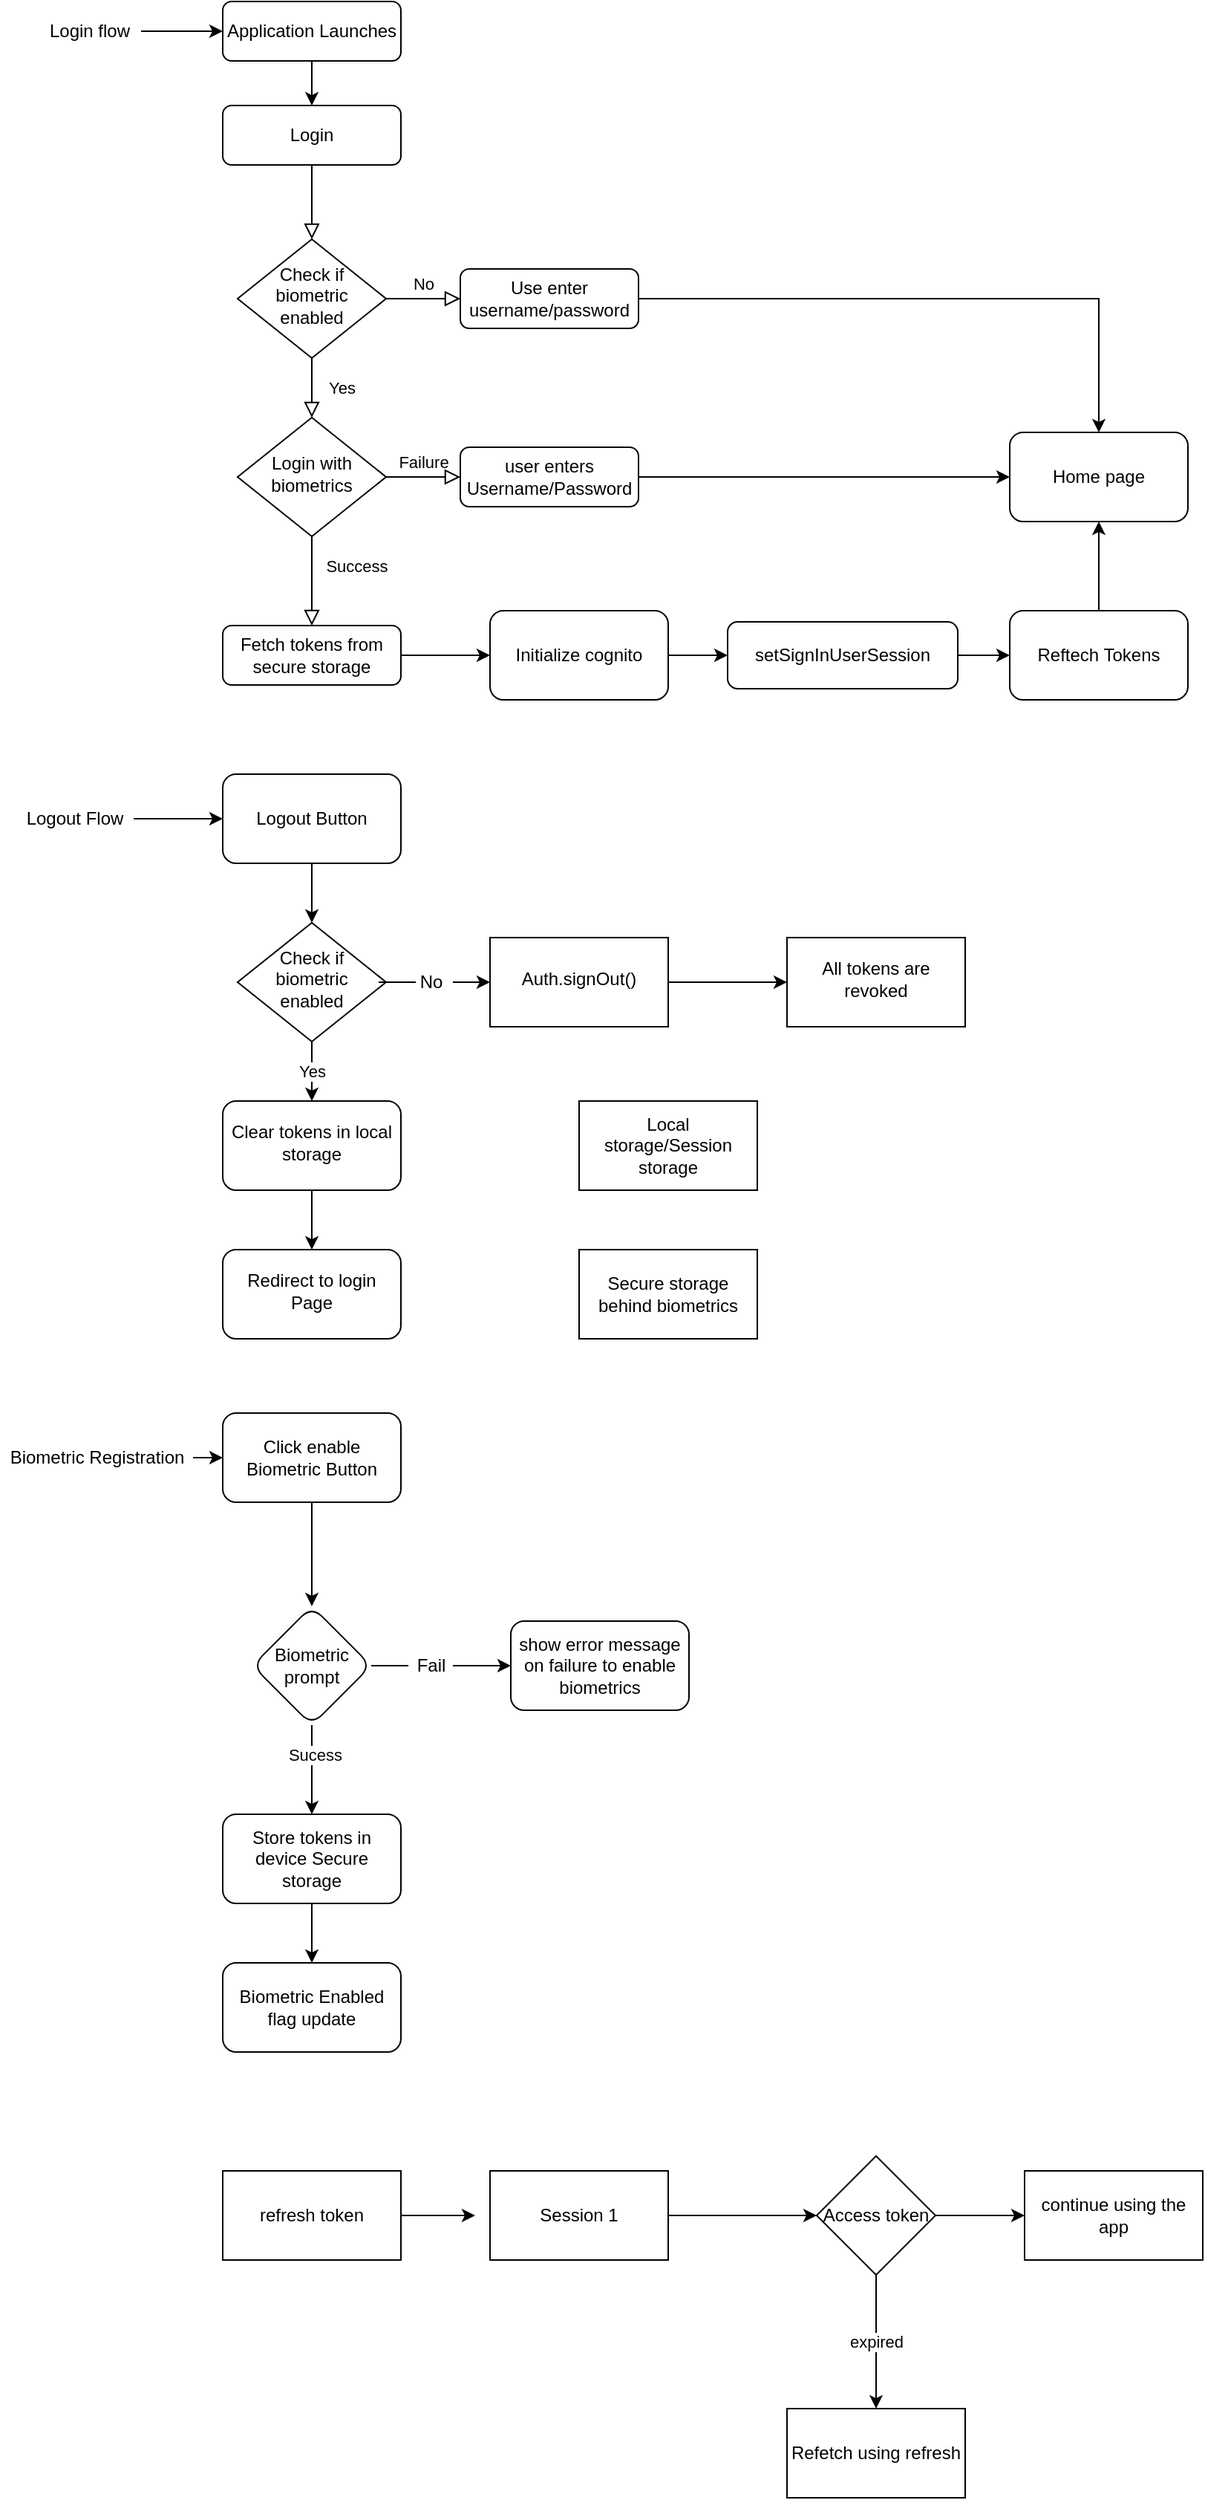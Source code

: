 <mxfile version="18.0.7" type="github">
  <diagram id="C5RBs43oDa-KdzZeNtuy" name="Page-1">
    <mxGraphModel dx="1303" dy="657" grid="1" gridSize="10" guides="1" tooltips="1" connect="1" arrows="1" fold="1" page="1" pageScale="1" pageWidth="827" pageHeight="1169" math="0" shadow="0">
      <root>
        <mxCell id="WIyWlLk6GJQsqaUBKTNV-0" />
        <mxCell id="WIyWlLk6GJQsqaUBKTNV-1" parent="WIyWlLk6GJQsqaUBKTNV-0" />
        <mxCell id="WIyWlLk6GJQsqaUBKTNV-2" value="" style="rounded=0;html=1;jettySize=auto;orthogonalLoop=1;fontSize=11;endArrow=block;endFill=0;endSize=8;strokeWidth=1;shadow=0;labelBackgroundColor=none;edgeStyle=orthogonalEdgeStyle;" parent="WIyWlLk6GJQsqaUBKTNV-1" source="WIyWlLk6GJQsqaUBKTNV-3" target="WIyWlLk6GJQsqaUBKTNV-6" edge="1">
          <mxGeometry relative="1" as="geometry" />
        </mxCell>
        <mxCell id="WIyWlLk6GJQsqaUBKTNV-3" value="Login" style="rounded=1;whiteSpace=wrap;html=1;fontSize=12;glass=0;strokeWidth=1;shadow=0;" parent="WIyWlLk6GJQsqaUBKTNV-1" vertex="1">
          <mxGeometry x="160" y="80" width="120" height="40" as="geometry" />
        </mxCell>
        <mxCell id="WIyWlLk6GJQsqaUBKTNV-4" value="Yes" style="rounded=0;html=1;jettySize=auto;orthogonalLoop=1;fontSize=11;endArrow=block;endFill=0;endSize=8;strokeWidth=1;shadow=0;labelBackgroundColor=none;edgeStyle=orthogonalEdgeStyle;" parent="WIyWlLk6GJQsqaUBKTNV-1" source="WIyWlLk6GJQsqaUBKTNV-6" target="WIyWlLk6GJQsqaUBKTNV-10" edge="1">
          <mxGeometry y="20" relative="1" as="geometry">
            <mxPoint as="offset" />
          </mxGeometry>
        </mxCell>
        <mxCell id="WIyWlLk6GJQsqaUBKTNV-5" value="No" style="edgeStyle=orthogonalEdgeStyle;rounded=0;html=1;jettySize=auto;orthogonalLoop=1;fontSize=11;endArrow=block;endFill=0;endSize=8;strokeWidth=1;shadow=0;labelBackgroundColor=none;" parent="WIyWlLk6GJQsqaUBKTNV-1" source="WIyWlLk6GJQsqaUBKTNV-6" target="WIyWlLk6GJQsqaUBKTNV-7" edge="1">
          <mxGeometry y="10" relative="1" as="geometry">
            <mxPoint as="offset" />
          </mxGeometry>
        </mxCell>
        <mxCell id="WIyWlLk6GJQsqaUBKTNV-6" value="Check if biometric enabled" style="rhombus;whiteSpace=wrap;html=1;shadow=0;fontFamily=Helvetica;fontSize=12;align=center;strokeWidth=1;spacing=6;spacingTop=-4;" parent="WIyWlLk6GJQsqaUBKTNV-1" vertex="1">
          <mxGeometry x="170" y="170" width="100" height="80" as="geometry" />
        </mxCell>
        <mxCell id="cW3BsVBjhDRnABtUCbm6-10" style="edgeStyle=orthogonalEdgeStyle;rounded=0;orthogonalLoop=1;jettySize=auto;html=1;entryX=0.5;entryY=0;entryDx=0;entryDy=0;" parent="WIyWlLk6GJQsqaUBKTNV-1" source="WIyWlLk6GJQsqaUBKTNV-7" target="cW3BsVBjhDRnABtUCbm6-7" edge="1">
          <mxGeometry relative="1" as="geometry" />
        </mxCell>
        <mxCell id="WIyWlLk6GJQsqaUBKTNV-7" value="Use enter username/password" style="rounded=1;whiteSpace=wrap;html=1;fontSize=12;glass=0;strokeWidth=1;shadow=0;" parent="WIyWlLk6GJQsqaUBKTNV-1" vertex="1">
          <mxGeometry x="320" y="190" width="120" height="40" as="geometry" />
        </mxCell>
        <mxCell id="WIyWlLk6GJQsqaUBKTNV-8" value="Success" style="rounded=0;html=1;jettySize=auto;orthogonalLoop=1;fontSize=11;endArrow=block;endFill=0;endSize=8;strokeWidth=1;shadow=0;labelBackgroundColor=none;edgeStyle=orthogonalEdgeStyle;" parent="WIyWlLk6GJQsqaUBKTNV-1" source="WIyWlLk6GJQsqaUBKTNV-10" target="WIyWlLk6GJQsqaUBKTNV-11" edge="1">
          <mxGeometry x="-0.333" y="30" relative="1" as="geometry">
            <mxPoint as="offset" />
          </mxGeometry>
        </mxCell>
        <mxCell id="WIyWlLk6GJQsqaUBKTNV-9" value="Failure" style="edgeStyle=orthogonalEdgeStyle;rounded=0;html=1;jettySize=auto;orthogonalLoop=1;fontSize=11;endArrow=block;endFill=0;endSize=8;strokeWidth=1;shadow=0;labelBackgroundColor=none;" parent="WIyWlLk6GJQsqaUBKTNV-1" source="WIyWlLk6GJQsqaUBKTNV-10" target="WIyWlLk6GJQsqaUBKTNV-12" edge="1">
          <mxGeometry y="10" relative="1" as="geometry">
            <mxPoint as="offset" />
          </mxGeometry>
        </mxCell>
        <mxCell id="WIyWlLk6GJQsqaUBKTNV-10" value="Login with biometrics" style="rhombus;whiteSpace=wrap;html=1;shadow=0;fontFamily=Helvetica;fontSize=12;align=center;strokeWidth=1;spacing=6;spacingTop=-4;" parent="WIyWlLk6GJQsqaUBKTNV-1" vertex="1">
          <mxGeometry x="170" y="290" width="100" height="80" as="geometry" />
        </mxCell>
        <mxCell id="s7jFxDl5lbDCtUYsQ0T3-2" value="" style="edgeStyle=orthogonalEdgeStyle;rounded=0;orthogonalLoop=1;jettySize=auto;html=1;" edge="1" parent="WIyWlLk6GJQsqaUBKTNV-1" source="WIyWlLk6GJQsqaUBKTNV-11" target="s7jFxDl5lbDCtUYsQ0T3-1">
          <mxGeometry relative="1" as="geometry" />
        </mxCell>
        <mxCell id="WIyWlLk6GJQsqaUBKTNV-11" value="Fetch tokens from secure storage" style="rounded=1;whiteSpace=wrap;html=1;fontSize=12;glass=0;strokeWidth=1;shadow=0;" parent="WIyWlLk6GJQsqaUBKTNV-1" vertex="1">
          <mxGeometry x="160" y="430" width="120" height="40" as="geometry" />
        </mxCell>
        <mxCell id="s7jFxDl5lbDCtUYsQ0T3-6" style="edgeStyle=orthogonalEdgeStyle;rounded=0;orthogonalLoop=1;jettySize=auto;html=1;" edge="1" parent="WIyWlLk6GJQsqaUBKTNV-1" source="WIyWlLk6GJQsqaUBKTNV-12" target="cW3BsVBjhDRnABtUCbm6-7">
          <mxGeometry relative="1" as="geometry" />
        </mxCell>
        <mxCell id="WIyWlLk6GJQsqaUBKTNV-12" value="user enters Username/Password" style="rounded=1;whiteSpace=wrap;html=1;fontSize=12;glass=0;strokeWidth=1;shadow=0;" parent="WIyWlLk6GJQsqaUBKTNV-1" vertex="1">
          <mxGeometry x="320" y="310" width="120" height="40" as="geometry" />
        </mxCell>
        <mxCell id="cW3BsVBjhDRnABtUCbm6-3" value="" style="edgeStyle=orthogonalEdgeStyle;rounded=0;orthogonalLoop=1;jettySize=auto;html=1;" parent="WIyWlLk6GJQsqaUBKTNV-1" source="cW3BsVBjhDRnABtUCbm6-2" target="WIyWlLk6GJQsqaUBKTNV-3" edge="1">
          <mxGeometry relative="1" as="geometry" />
        </mxCell>
        <mxCell id="cW3BsVBjhDRnABtUCbm6-2" value="Application Launches" style="rounded=1;whiteSpace=wrap;html=1;fontSize=12;glass=0;strokeWidth=1;shadow=0;" parent="WIyWlLk6GJQsqaUBKTNV-1" vertex="1">
          <mxGeometry x="160" y="10" width="120" height="40" as="geometry" />
        </mxCell>
        <mxCell id="s7jFxDl5lbDCtUYsQ0T3-5" value="" style="edgeStyle=orthogonalEdgeStyle;rounded=0;orthogonalLoop=1;jettySize=auto;html=1;" edge="1" parent="WIyWlLk6GJQsqaUBKTNV-1" source="cW3BsVBjhDRnABtUCbm6-4" target="s7jFxDl5lbDCtUYsQ0T3-4">
          <mxGeometry relative="1" as="geometry" />
        </mxCell>
        <mxCell id="cW3BsVBjhDRnABtUCbm6-4" value="setSignInUserSession" style="whiteSpace=wrap;html=1;rounded=1;glass=0;strokeWidth=1;shadow=0;" parent="WIyWlLk6GJQsqaUBKTNV-1" vertex="1">
          <mxGeometry x="500" y="427.5" width="155" height="45" as="geometry" />
        </mxCell>
        <mxCell id="cW3BsVBjhDRnABtUCbm6-7" value="Home page" style="rounded=1;whiteSpace=wrap;html=1;" parent="WIyWlLk6GJQsqaUBKTNV-1" vertex="1">
          <mxGeometry x="690" y="300" width="120" height="60" as="geometry" />
        </mxCell>
        <mxCell id="cW3BsVBjhDRnABtUCbm6-12" value="" style="edgeStyle=orthogonalEdgeStyle;rounded=0;orthogonalLoop=1;jettySize=auto;html=1;" parent="WIyWlLk6GJQsqaUBKTNV-1" source="cW3BsVBjhDRnABtUCbm6-11" target="cW3BsVBjhDRnABtUCbm6-2" edge="1">
          <mxGeometry relative="1" as="geometry" />
        </mxCell>
        <mxCell id="cW3BsVBjhDRnABtUCbm6-11" value="Login flow" style="text;html=1;align=center;verticalAlign=middle;resizable=0;points=[];autosize=1;strokeColor=none;fillColor=none;" parent="WIyWlLk6GJQsqaUBKTNV-1" vertex="1">
          <mxGeometry x="35" y="20" width="70" height="20" as="geometry" />
        </mxCell>
        <mxCell id="cW3BsVBjhDRnABtUCbm6-16" value="" style="edgeStyle=orthogonalEdgeStyle;rounded=0;orthogonalLoop=1;jettySize=auto;html=1;" parent="WIyWlLk6GJQsqaUBKTNV-1" source="cW3BsVBjhDRnABtUCbm6-14" target="cW3BsVBjhDRnABtUCbm6-15" edge="1">
          <mxGeometry relative="1" as="geometry" />
        </mxCell>
        <mxCell id="cW3BsVBjhDRnABtUCbm6-14" value="Logout Flow" style="text;html=1;align=center;verticalAlign=middle;resizable=0;points=[];autosize=1;strokeColor=none;fillColor=none;" parent="WIyWlLk6GJQsqaUBKTNV-1" vertex="1">
          <mxGeometry x="20" y="550" width="80" height="20" as="geometry" />
        </mxCell>
        <mxCell id="cW3BsVBjhDRnABtUCbm6-18" value="" style="edgeStyle=orthogonalEdgeStyle;rounded=0;orthogonalLoop=1;jettySize=auto;html=1;" parent="WIyWlLk6GJQsqaUBKTNV-1" source="cW3BsVBjhDRnABtUCbm6-15" target="cW3BsVBjhDRnABtUCbm6-17" edge="1">
          <mxGeometry relative="1" as="geometry" />
        </mxCell>
        <mxCell id="cW3BsVBjhDRnABtUCbm6-15" value="Logout Button" style="rounded=1;whiteSpace=wrap;html=1;" parent="WIyWlLk6GJQsqaUBKTNV-1" vertex="1">
          <mxGeometry x="160" y="530" width="120" height="60" as="geometry" />
        </mxCell>
        <mxCell id="cW3BsVBjhDRnABtUCbm6-20" value="" style="edgeStyle=orthogonalEdgeStyle;rounded=0;orthogonalLoop=1;jettySize=auto;html=1;startArrow=none;" parent="WIyWlLk6GJQsqaUBKTNV-1" source="cW3BsVBjhDRnABtUCbm6-21" target="cW3BsVBjhDRnABtUCbm6-19" edge="1">
          <mxGeometry relative="1" as="geometry" />
        </mxCell>
        <mxCell id="cW3BsVBjhDRnABtUCbm6-23" value="Yes" style="edgeStyle=orthogonalEdgeStyle;rounded=0;orthogonalLoop=1;jettySize=auto;html=1;" parent="WIyWlLk6GJQsqaUBKTNV-1" source="cW3BsVBjhDRnABtUCbm6-17" target="cW3BsVBjhDRnABtUCbm6-22" edge="1">
          <mxGeometry relative="1" as="geometry" />
        </mxCell>
        <mxCell id="cW3BsVBjhDRnABtUCbm6-17" value="Check if biometric enabled" style="rhombus;whiteSpace=wrap;html=1;shadow=0;fontFamily=Helvetica;fontSize=12;align=center;strokeWidth=1;spacing=6;spacingTop=-4;" parent="WIyWlLk6GJQsqaUBKTNV-1" vertex="1">
          <mxGeometry x="170" y="630" width="100" height="80" as="geometry" />
        </mxCell>
        <mxCell id="cW3BsVBjhDRnABtUCbm6-27" value="" style="edgeStyle=orthogonalEdgeStyle;rounded=0;orthogonalLoop=1;jettySize=auto;html=1;" parent="WIyWlLk6GJQsqaUBKTNV-1" source="cW3BsVBjhDRnABtUCbm6-19" target="cW3BsVBjhDRnABtUCbm6-26" edge="1">
          <mxGeometry relative="1" as="geometry" />
        </mxCell>
        <mxCell id="cW3BsVBjhDRnABtUCbm6-19" value="Auth.signOut()" style="whiteSpace=wrap;html=1;shadow=0;strokeWidth=1;spacing=6;spacingTop=-4;" parent="WIyWlLk6GJQsqaUBKTNV-1" vertex="1">
          <mxGeometry x="340" y="640" width="120" height="60" as="geometry" />
        </mxCell>
        <mxCell id="cW3BsVBjhDRnABtUCbm6-25" value="" style="edgeStyle=orthogonalEdgeStyle;rounded=0;orthogonalLoop=1;jettySize=auto;html=1;" parent="WIyWlLk6GJQsqaUBKTNV-1" source="cW3BsVBjhDRnABtUCbm6-22" target="cW3BsVBjhDRnABtUCbm6-24" edge="1">
          <mxGeometry relative="1" as="geometry" />
        </mxCell>
        <mxCell id="cW3BsVBjhDRnABtUCbm6-22" value="Clear tokens in local &lt;br&gt;storage" style="rounded=1;whiteSpace=wrap;html=1;shadow=0;strokeWidth=1;spacing=6;spacingTop=-4;" parent="WIyWlLk6GJQsqaUBKTNV-1" vertex="1">
          <mxGeometry x="160" y="750" width="120" height="60" as="geometry" />
        </mxCell>
        <mxCell id="cW3BsVBjhDRnABtUCbm6-24" value="Redirect to login Page" style="whiteSpace=wrap;html=1;rounded=1;shadow=0;strokeWidth=1;spacing=6;spacingTop=-4;" parent="WIyWlLk6GJQsqaUBKTNV-1" vertex="1">
          <mxGeometry x="160" y="850" width="120" height="60" as="geometry" />
        </mxCell>
        <mxCell id="cW3BsVBjhDRnABtUCbm6-26" value="All tokens are revoked" style="whiteSpace=wrap;html=1;shadow=0;strokeWidth=1;spacing=6;spacingTop=-4;" parent="WIyWlLk6GJQsqaUBKTNV-1" vertex="1">
          <mxGeometry x="540" y="640" width="120" height="60" as="geometry" />
        </mxCell>
        <mxCell id="cW3BsVBjhDRnABtUCbm6-30" value="" style="edgeStyle=orthogonalEdgeStyle;rounded=0;orthogonalLoop=1;jettySize=auto;html=1;" parent="WIyWlLk6GJQsqaUBKTNV-1" source="cW3BsVBjhDRnABtUCbm6-28" target="cW3BsVBjhDRnABtUCbm6-29" edge="1">
          <mxGeometry relative="1" as="geometry" />
        </mxCell>
        <mxCell id="cW3BsVBjhDRnABtUCbm6-28" value="Biometric Registration" style="text;html=1;align=center;verticalAlign=middle;resizable=0;points=[];autosize=1;strokeColor=none;fillColor=none;" parent="WIyWlLk6GJQsqaUBKTNV-1" vertex="1">
          <mxGeometry x="10" y="980" width="130" height="20" as="geometry" />
        </mxCell>
        <mxCell id="cW3BsVBjhDRnABtUCbm6-34" value="" style="edgeStyle=orthogonalEdgeStyle;rounded=0;orthogonalLoop=1;jettySize=auto;html=1;" parent="WIyWlLk6GJQsqaUBKTNV-1" source="cW3BsVBjhDRnABtUCbm6-29" target="cW3BsVBjhDRnABtUCbm6-33" edge="1">
          <mxGeometry relative="1" as="geometry" />
        </mxCell>
        <mxCell id="cW3BsVBjhDRnABtUCbm6-29" value="Click enable Biometric Button" style="rounded=1;whiteSpace=wrap;html=1;" parent="WIyWlLk6GJQsqaUBKTNV-1" vertex="1">
          <mxGeometry x="160" y="960" width="120" height="60" as="geometry" />
        </mxCell>
        <mxCell id="cW3BsVBjhDRnABtUCbm6-36" value="" style="edgeStyle=orthogonalEdgeStyle;rounded=0;orthogonalLoop=1;jettySize=auto;html=1;startArrow=none;" parent="WIyWlLk6GJQsqaUBKTNV-1" source="cW3BsVBjhDRnABtUCbm6-37" target="cW3BsVBjhDRnABtUCbm6-35" edge="1">
          <mxGeometry relative="1" as="geometry" />
        </mxCell>
        <mxCell id="cW3BsVBjhDRnABtUCbm6-41" value="" style="edgeStyle=orthogonalEdgeStyle;rounded=0;orthogonalLoop=1;jettySize=auto;html=1;" parent="WIyWlLk6GJQsqaUBKTNV-1" source="cW3BsVBjhDRnABtUCbm6-33" target="cW3BsVBjhDRnABtUCbm6-40" edge="1">
          <mxGeometry relative="1" as="geometry" />
        </mxCell>
        <mxCell id="cW3BsVBjhDRnABtUCbm6-42" value="Sucess" style="edgeLabel;html=1;align=center;verticalAlign=middle;resizable=0;points=[];" parent="cW3BsVBjhDRnABtUCbm6-41" vertex="1" connectable="0">
          <mxGeometry x="-0.351" y="2" relative="1" as="geometry">
            <mxPoint as="offset" />
          </mxGeometry>
        </mxCell>
        <mxCell id="cW3BsVBjhDRnABtUCbm6-33" value="Biometric prompt" style="rhombus;whiteSpace=wrap;html=1;rounded=1;" parent="WIyWlLk6GJQsqaUBKTNV-1" vertex="1">
          <mxGeometry x="180" y="1090" width="80" height="80" as="geometry" />
        </mxCell>
        <mxCell id="cW3BsVBjhDRnABtUCbm6-35" value="show error message on failure to enable biometrics" style="whiteSpace=wrap;html=1;rounded=1;" parent="WIyWlLk6GJQsqaUBKTNV-1" vertex="1">
          <mxGeometry x="354" y="1100" width="120" height="60" as="geometry" />
        </mxCell>
        <mxCell id="cW3BsVBjhDRnABtUCbm6-37" value="Fail" style="text;html=1;align=center;verticalAlign=middle;resizable=0;points=[];autosize=1;strokeColor=none;fillColor=none;" parent="WIyWlLk6GJQsqaUBKTNV-1" vertex="1">
          <mxGeometry x="285" y="1120" width="30" height="20" as="geometry" />
        </mxCell>
        <mxCell id="cW3BsVBjhDRnABtUCbm6-38" value="" style="edgeStyle=orthogonalEdgeStyle;rounded=0;orthogonalLoop=1;jettySize=auto;html=1;endArrow=none;" parent="WIyWlLk6GJQsqaUBKTNV-1" source="cW3BsVBjhDRnABtUCbm6-33" target="cW3BsVBjhDRnABtUCbm6-37" edge="1">
          <mxGeometry relative="1" as="geometry">
            <mxPoint x="260" y="1130" as="sourcePoint" />
            <mxPoint x="354" y="1130" as="targetPoint" />
          </mxGeometry>
        </mxCell>
        <mxCell id="cW3BsVBjhDRnABtUCbm6-21" value="No" style="text;html=1;align=center;verticalAlign=middle;resizable=0;points=[];autosize=1;strokeColor=none;fillColor=none;" parent="WIyWlLk6GJQsqaUBKTNV-1" vertex="1">
          <mxGeometry x="285" y="660" width="30" height="20" as="geometry" />
        </mxCell>
        <mxCell id="cW3BsVBjhDRnABtUCbm6-39" value="" style="edgeStyle=orthogonalEdgeStyle;rounded=0;orthogonalLoop=1;jettySize=auto;html=1;endArrow=none;" parent="WIyWlLk6GJQsqaUBKTNV-1" source="cW3BsVBjhDRnABtUCbm6-17" target="cW3BsVBjhDRnABtUCbm6-21" edge="1">
          <mxGeometry relative="1" as="geometry">
            <mxPoint x="270.0" y="670" as="sourcePoint" />
            <mxPoint x="340.0" y="670" as="targetPoint" />
          </mxGeometry>
        </mxCell>
        <mxCell id="cW3BsVBjhDRnABtUCbm6-44" value="" style="edgeStyle=orthogonalEdgeStyle;rounded=0;orthogonalLoop=1;jettySize=auto;html=1;" parent="WIyWlLk6GJQsqaUBKTNV-1" source="cW3BsVBjhDRnABtUCbm6-40" target="cW3BsVBjhDRnABtUCbm6-43" edge="1">
          <mxGeometry relative="1" as="geometry" />
        </mxCell>
        <mxCell id="cW3BsVBjhDRnABtUCbm6-40" value="Store tokens in device Secure storage" style="whiteSpace=wrap;html=1;rounded=1;" parent="WIyWlLk6GJQsqaUBKTNV-1" vertex="1">
          <mxGeometry x="160" y="1230" width="120" height="60" as="geometry" />
        </mxCell>
        <mxCell id="cW3BsVBjhDRnABtUCbm6-43" value="Biometric Enabled flag update" style="whiteSpace=wrap;html=1;rounded=1;" parent="WIyWlLk6GJQsqaUBKTNV-1" vertex="1">
          <mxGeometry x="160" y="1330" width="120" height="60" as="geometry" />
        </mxCell>
        <mxCell id="s7jFxDl5lbDCtUYsQ0T3-3" value="" style="edgeStyle=orthogonalEdgeStyle;rounded=0;orthogonalLoop=1;jettySize=auto;html=1;" edge="1" parent="WIyWlLk6GJQsqaUBKTNV-1" source="s7jFxDl5lbDCtUYsQ0T3-1" target="cW3BsVBjhDRnABtUCbm6-4">
          <mxGeometry relative="1" as="geometry" />
        </mxCell>
        <mxCell id="s7jFxDl5lbDCtUYsQ0T3-1" value="Initialize cognito" style="whiteSpace=wrap;html=1;rounded=1;glass=0;strokeWidth=1;shadow=0;" vertex="1" parent="WIyWlLk6GJQsqaUBKTNV-1">
          <mxGeometry x="340" y="420" width="120" height="60" as="geometry" />
        </mxCell>
        <mxCell id="s7jFxDl5lbDCtUYsQ0T3-7" style="edgeStyle=orthogonalEdgeStyle;rounded=0;orthogonalLoop=1;jettySize=auto;html=1;" edge="1" parent="WIyWlLk6GJQsqaUBKTNV-1" source="s7jFxDl5lbDCtUYsQ0T3-4" target="cW3BsVBjhDRnABtUCbm6-7">
          <mxGeometry relative="1" as="geometry" />
        </mxCell>
        <mxCell id="s7jFxDl5lbDCtUYsQ0T3-4" value="Reftech Tokens" style="whiteSpace=wrap;html=1;rounded=1;glass=0;strokeWidth=1;shadow=0;" vertex="1" parent="WIyWlLk6GJQsqaUBKTNV-1">
          <mxGeometry x="690" y="420" width="120" height="60" as="geometry" />
        </mxCell>
        <mxCell id="s7jFxDl5lbDCtUYsQ0T3-8" value="Local storage/Session storage" style="rounded=0;whiteSpace=wrap;html=1;" vertex="1" parent="WIyWlLk6GJQsqaUBKTNV-1">
          <mxGeometry x="400" y="750" width="120" height="60" as="geometry" />
        </mxCell>
        <mxCell id="s7jFxDl5lbDCtUYsQ0T3-9" value="Secure storage behind biometrics" style="rounded=0;whiteSpace=wrap;html=1;" vertex="1" parent="WIyWlLk6GJQsqaUBKTNV-1">
          <mxGeometry x="400" y="850" width="120" height="60" as="geometry" />
        </mxCell>
        <mxCell id="s7jFxDl5lbDCtUYsQ0T3-11" style="edgeStyle=orthogonalEdgeStyle;rounded=0;orthogonalLoop=1;jettySize=auto;html=1;" edge="1" parent="WIyWlLk6GJQsqaUBKTNV-1" source="s7jFxDl5lbDCtUYsQ0T3-10">
          <mxGeometry relative="1" as="geometry">
            <mxPoint x="330" y="1500" as="targetPoint" />
          </mxGeometry>
        </mxCell>
        <mxCell id="s7jFxDl5lbDCtUYsQ0T3-10" value="refresh token" style="rounded=0;whiteSpace=wrap;html=1;" vertex="1" parent="WIyWlLk6GJQsqaUBKTNV-1">
          <mxGeometry x="160" y="1470" width="120" height="60" as="geometry" />
        </mxCell>
        <mxCell id="s7jFxDl5lbDCtUYsQ0T3-14" value="" style="edgeStyle=orthogonalEdgeStyle;rounded=0;orthogonalLoop=1;jettySize=auto;html=1;" edge="1" parent="WIyWlLk6GJQsqaUBKTNV-1" source="s7jFxDl5lbDCtUYsQ0T3-12" target="s7jFxDl5lbDCtUYsQ0T3-13">
          <mxGeometry relative="1" as="geometry" />
        </mxCell>
        <mxCell id="s7jFxDl5lbDCtUYsQ0T3-12" value="Session 1" style="rounded=0;whiteSpace=wrap;html=1;" vertex="1" parent="WIyWlLk6GJQsqaUBKTNV-1">
          <mxGeometry x="340" y="1470" width="120" height="60" as="geometry" />
        </mxCell>
        <mxCell id="s7jFxDl5lbDCtUYsQ0T3-16" value="expired" style="edgeStyle=orthogonalEdgeStyle;rounded=0;orthogonalLoop=1;jettySize=auto;html=1;" edge="1" parent="WIyWlLk6GJQsqaUBKTNV-1" source="s7jFxDl5lbDCtUYsQ0T3-13" target="s7jFxDl5lbDCtUYsQ0T3-15">
          <mxGeometry relative="1" as="geometry" />
        </mxCell>
        <mxCell id="s7jFxDl5lbDCtUYsQ0T3-18" value="" style="edgeStyle=orthogonalEdgeStyle;rounded=0;orthogonalLoop=1;jettySize=auto;html=1;" edge="1" parent="WIyWlLk6GJQsqaUBKTNV-1" source="s7jFxDl5lbDCtUYsQ0T3-13" target="s7jFxDl5lbDCtUYsQ0T3-17">
          <mxGeometry relative="1" as="geometry" />
        </mxCell>
        <mxCell id="s7jFxDl5lbDCtUYsQ0T3-13" value="Access token" style="rhombus;whiteSpace=wrap;html=1;rounded=0;" vertex="1" parent="WIyWlLk6GJQsqaUBKTNV-1">
          <mxGeometry x="560" y="1460" width="80" height="80" as="geometry" />
        </mxCell>
        <mxCell id="s7jFxDl5lbDCtUYsQ0T3-15" value="Refetch using refresh" style="rounded=0;whiteSpace=wrap;html=1;" vertex="1" parent="WIyWlLk6GJQsqaUBKTNV-1">
          <mxGeometry x="540" y="1630" width="120" height="60" as="geometry" />
        </mxCell>
        <mxCell id="s7jFxDl5lbDCtUYsQ0T3-17" value="continue using the app" style="whiteSpace=wrap;html=1;rounded=0;" vertex="1" parent="WIyWlLk6GJQsqaUBKTNV-1">
          <mxGeometry x="700" y="1470" width="120" height="60" as="geometry" />
        </mxCell>
      </root>
    </mxGraphModel>
  </diagram>
</mxfile>
